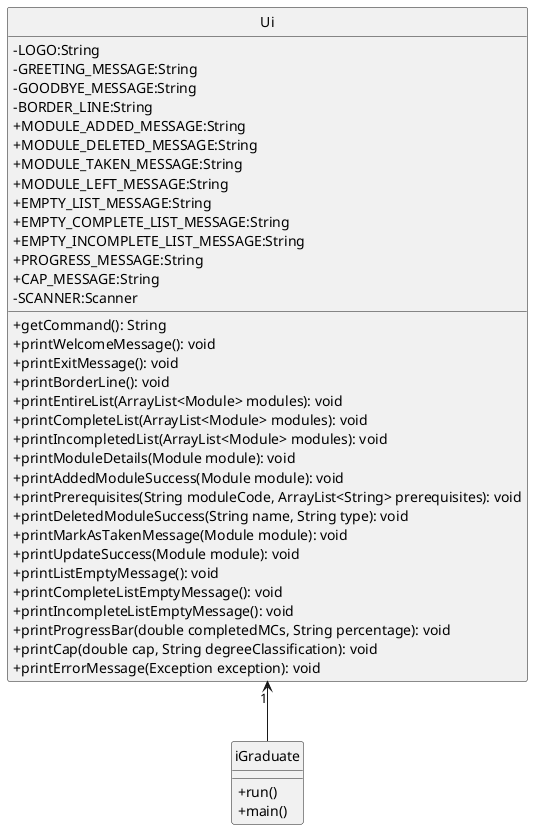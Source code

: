 @startuml
hide circle
skinparam classAttributeIconSize 0

Ui"1" <-- iGraduate
Ui : -LOGO:String
Ui : -GREETING_MESSAGE:String
Ui : -GOODBYE_MESSAGE:String
Ui : -BORDER_LINE:String
Ui : +MODULE_ADDED_MESSAGE:String
Ui : +MODULE_DELETED_MESSAGE:String
Ui : +MODULE_TAKEN_MESSAGE:String
Ui : +MODULE_LEFT_MESSAGE:String
Ui : +EMPTY_LIST_MESSAGE:String
Ui : +EMPTY_COMPLETE_LIST_MESSAGE:String
Ui : +EMPTY_INCOMPLETE_LIST_MESSAGE:String
Ui : +PROGRESS_MESSAGE:String
Ui : +CAP_MESSAGE:String
Ui : -SCANNER:Scanner
Ui : +getCommand(): String
Ui : +printWelcomeMessage(): void
Ui : +printExitMessage(): void
Ui : +printBorderLine(): void
Ui : +printEntireList(ArrayList<Module> modules): void
Ui : +printCompleteList(ArrayList<Module> modules): void
Ui : +printIncompletedList(ArrayList<Module> modules): void
Ui : +printModuleDetails(Module module): void
Ui : +printAddedModuleSuccess(Module module): void
Ui : +printPrerequisites(String moduleCode, ArrayList<String> prerequisites): void
Ui : +printDeletedModuleSuccess(String name, String type): void
Ui : +printMarkAsTakenMessage(Module module): void
Ui : +printUpdateSuccess(Module module): void
Ui : +printListEmptyMessage(): void
Ui : +printCompleteListEmptyMessage(): void
Ui : +printIncompleteListEmptyMessage(): void
Ui : +printProgressBar(double completedMCs, String percentage): void
Ui : +printCap(double cap, String degreeClassification): void
Ui : +printErrorMessage(Exception exception): void





iGraduate : +run()
iGraduate : +main()
@enduml